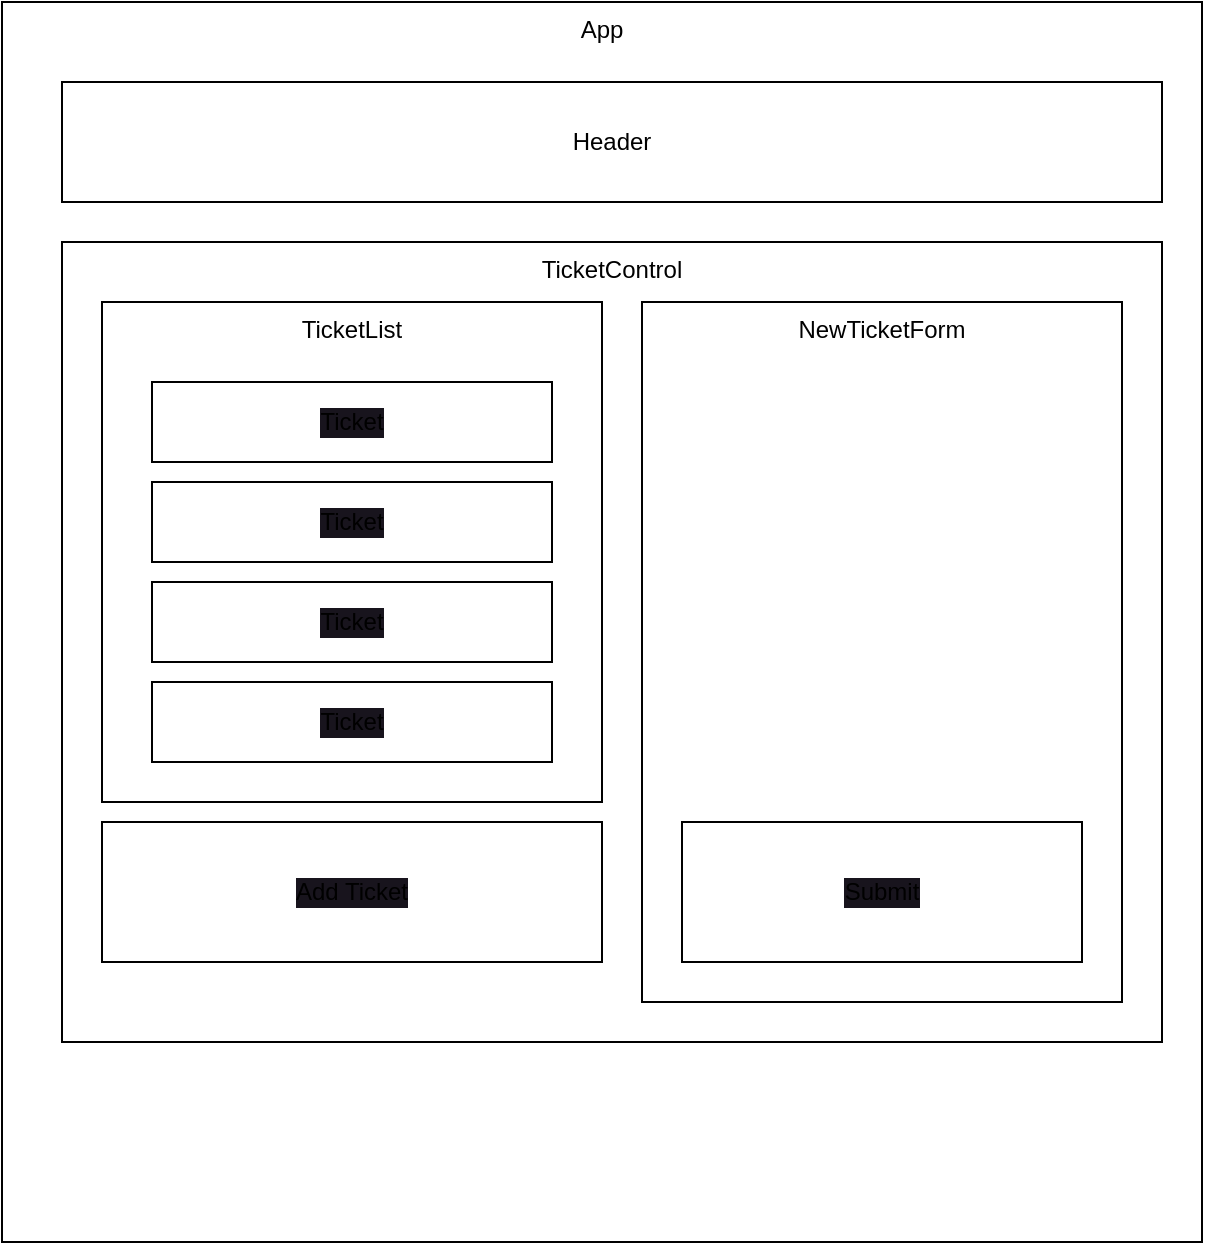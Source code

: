 <mxfile>
    <diagram id="w1g4MPtFDhZBwdmwwcgC" name="Page-1">
        <mxGraphModel dx="743" dy="490" grid="1" gridSize="10" guides="1" tooltips="1" connect="1" arrows="1" fold="1" page="1" pageScale="1" pageWidth="850" pageHeight="1100" math="0" shadow="0">
            <root>
                <mxCell id="0"/>
                <mxCell id="1" parent="0"/>
                <mxCell id="2" value="App" style="rounded=0;whiteSpace=wrap;html=1;horizontal=1;verticalAlign=top;" vertex="1" parent="1">
                    <mxGeometry x="120" y="80" width="600" height="620" as="geometry"/>
                </mxCell>
                <mxCell id="3" value="Header" style="rounded=0;whiteSpace=wrap;html=1;" vertex="1" parent="1">
                    <mxGeometry x="150" y="120" width="550" height="60" as="geometry"/>
                </mxCell>
                <mxCell id="4" value="TicketControl" style="rounded=0;whiteSpace=wrap;html=1;verticalAlign=top;" vertex="1" parent="1">
                    <mxGeometry x="150" y="200" width="550" height="400" as="geometry"/>
                </mxCell>
                <mxCell id="5" value="TicketList" style="rounded=0;whiteSpace=wrap;html=1;verticalAlign=top;" vertex="1" parent="1">
                    <mxGeometry x="170" y="230" width="250" height="250" as="geometry"/>
                </mxCell>
                <mxCell id="6" value="NewTicketForm" style="rounded=0;whiteSpace=wrap;html=1;verticalAlign=top;" vertex="1" parent="1">
                    <mxGeometry x="440" y="230" width="240" height="350" as="geometry"/>
                </mxCell>
                <mxCell id="7" value="Submit" style="rounded=0;whiteSpace=wrap;html=1;labelBackgroundColor=#18141D;" vertex="1" parent="1">
                    <mxGeometry x="460" y="490" width="200" height="70" as="geometry"/>
                </mxCell>
                <mxCell id="8" value="Add Ticket" style="rounded=0;whiteSpace=wrap;html=1;labelBackgroundColor=#18141D;" vertex="1" parent="1">
                    <mxGeometry x="170" y="490" width="250" height="70" as="geometry"/>
                </mxCell>
                <mxCell id="9" value="Ticket" style="rounded=0;whiteSpace=wrap;html=1;labelBackgroundColor=#18141D;" vertex="1" parent="1">
                    <mxGeometry x="195" y="270" width="200" height="40" as="geometry"/>
                </mxCell>
                <mxCell id="10" value="Ticket" style="rounded=0;whiteSpace=wrap;html=1;labelBackgroundColor=#18141D;" vertex="1" parent="1">
                    <mxGeometry x="195" y="320" width="200" height="40" as="geometry"/>
                </mxCell>
                <mxCell id="11" value="Ticket" style="rounded=0;whiteSpace=wrap;html=1;labelBackgroundColor=#18141D;" vertex="1" parent="1">
                    <mxGeometry x="195" y="370" width="200" height="40" as="geometry"/>
                </mxCell>
                <mxCell id="12" value="Ticket" style="rounded=0;whiteSpace=wrap;html=1;labelBackgroundColor=#18141D;" vertex="1" parent="1">
                    <mxGeometry x="195" y="420" width="200" height="40" as="geometry"/>
                </mxCell>
            </root>
        </mxGraphModel>
    </diagram>
</mxfile>